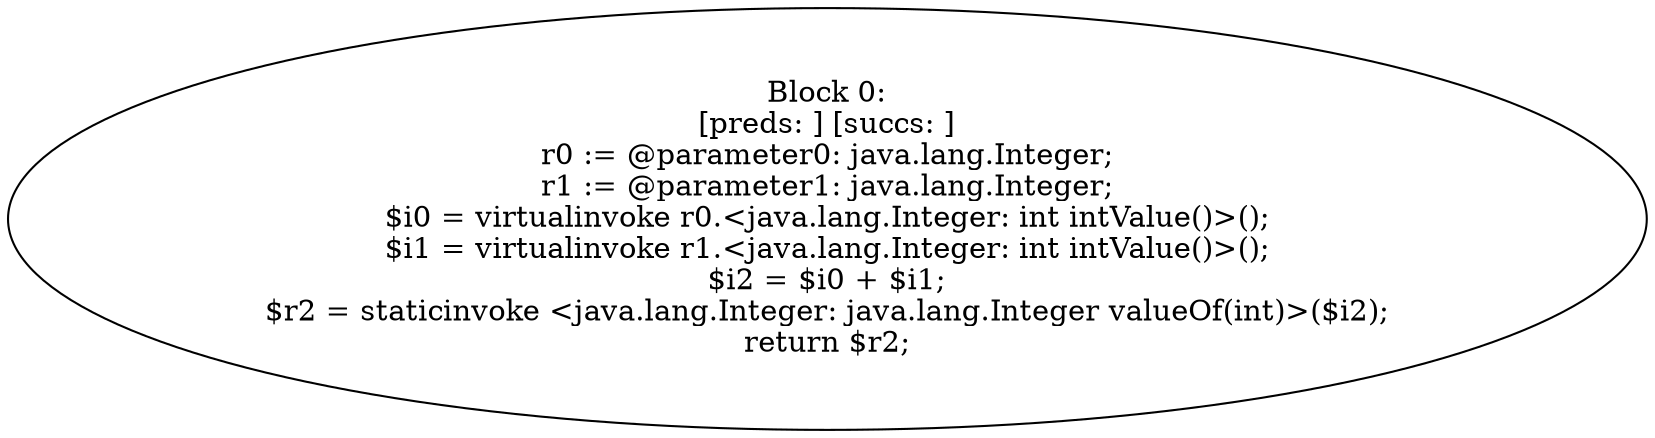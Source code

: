 digraph "unitGraph" {
    "Block 0:
[preds: ] [succs: ]
r0 := @parameter0: java.lang.Integer;
r1 := @parameter1: java.lang.Integer;
$i0 = virtualinvoke r0.<java.lang.Integer: int intValue()>();
$i1 = virtualinvoke r1.<java.lang.Integer: int intValue()>();
$i2 = $i0 + $i1;
$r2 = staticinvoke <java.lang.Integer: java.lang.Integer valueOf(int)>($i2);
return $r2;
"
}

